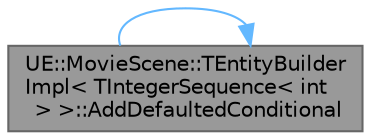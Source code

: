 digraph "UE::MovieScene::TEntityBuilderImpl&lt; TIntegerSequence&lt; int &gt; &gt;::AddDefaultedConditional"
{
 // INTERACTIVE_SVG=YES
 // LATEX_PDF_SIZE
  bgcolor="transparent";
  edge [fontname=Helvetica,fontsize=10,labelfontname=Helvetica,labelfontsize=10];
  node [fontname=Helvetica,fontsize=10,shape=box,height=0.2,width=0.4];
  rankdir="LR";
  Node1 [id="Node000001",label="UE::MovieScene::TEntityBuilder\lImpl\< TIntegerSequence\< int\l \> \>::AddDefaultedConditional",height=0.2,width=0.4,color="gray40", fillcolor="grey60", style="filled", fontcolor="black",tooltip="Add the specified default-constructed component to the entity if a condition is met."];
  Node1 -> Node1 [id="edge1_Node000001_Node000001",color="steelblue1",style="solid",tooltip=" "];
}

